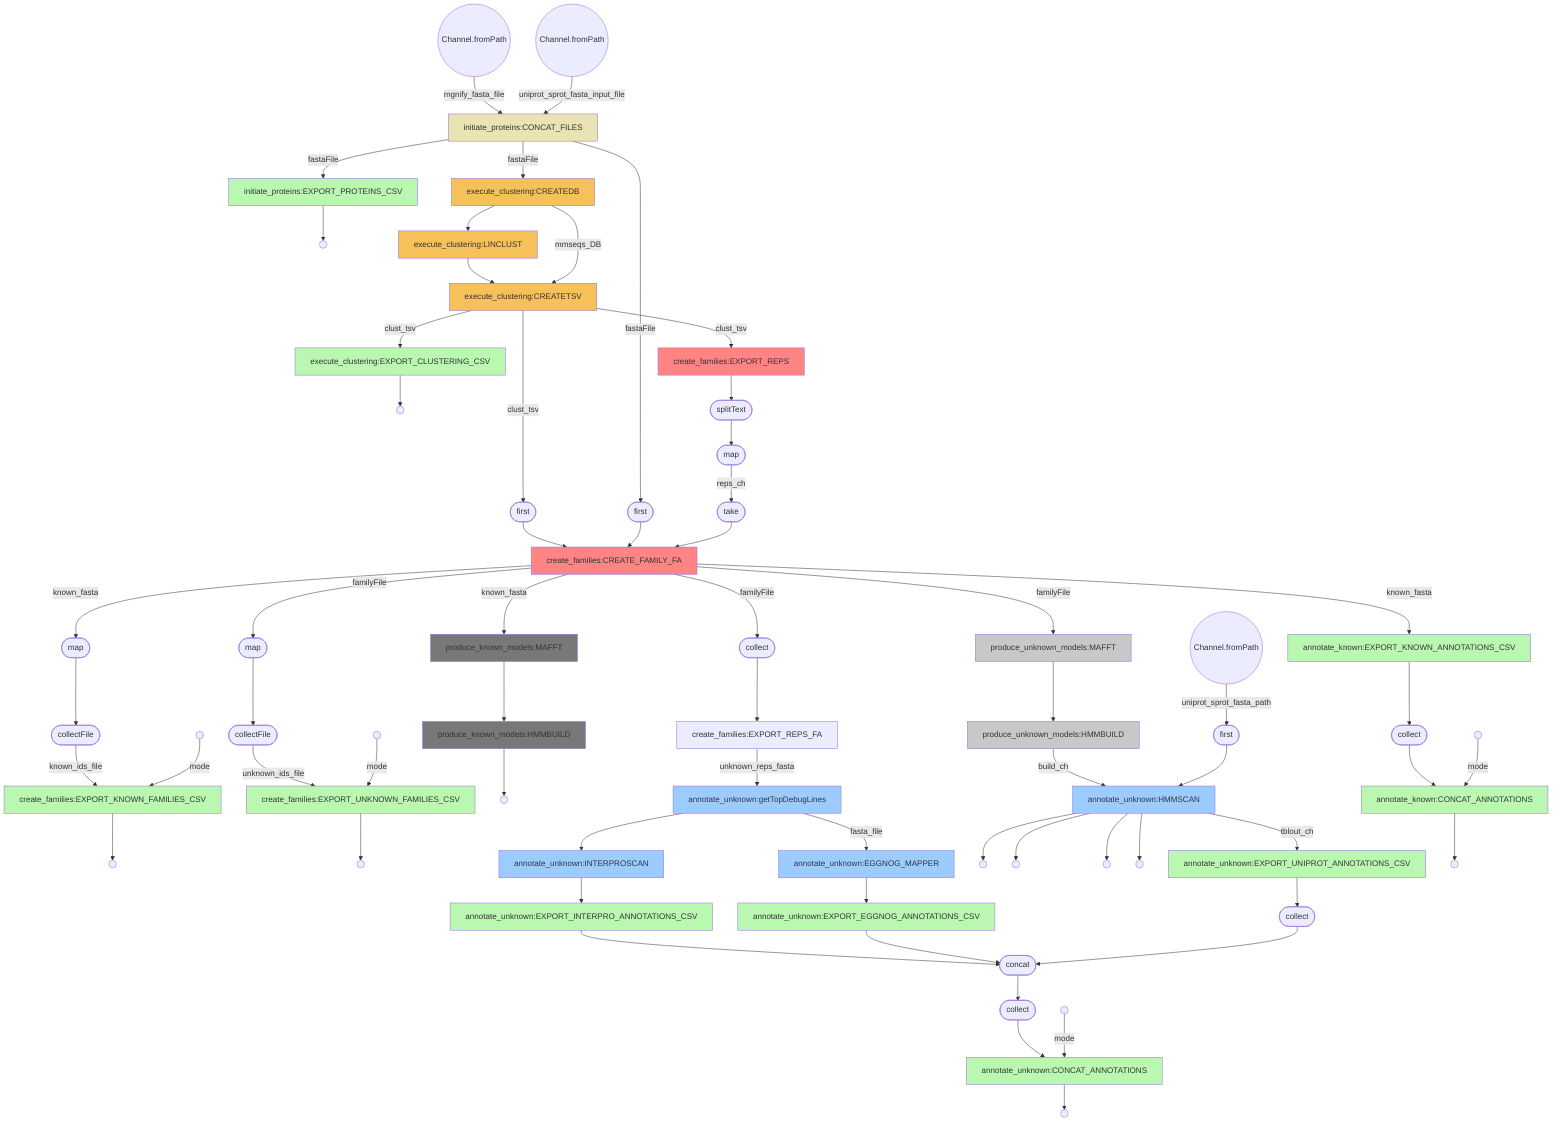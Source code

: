flowchart TD
    p0((Channel.fromPath))
    p1((Channel.fromPath))
    p2[initiate_proteins:CONCAT_FILES]
    style p2 fill:#eae3b3
    p3[initiate_proteins:EXPORT_PROTEINS_CSV]
    style p3 fill:#baf8b1
    p4(( ))
    p5[execute_clustering:CREATEDB]
    style p5 fill:#f5c158
    p6[execute_clustering:LINCLUST]
    style p6 fill:#f5c158
    p7[execute_clustering:CREATETSV]
    style p7 fill:#f5c158
    p8[execute_clustering:EXPORT_CLUSTERING_CSV]
    style p8 fill:#baf8b1
    p9(( ))
    p10[create_families:EXPORT_REPS]
    style p10 fill:#ff8585
    p11([splitText])
    p12([map])
    p13([first])
    p14([first])
    p15([take])
    p16[create_families:CREATE_FAMILY_FA]
    style p16 fill:#ff8585
    p17([map])
    p18([collectFile])
    p19(( ))
    p20[create_families:EXPORT_KNOWN_FAMILIES_CSV]
    style p20 fill:#baf8b1
    p21(( ))
    p22([collect])
    p23[create_families:EXPORT_REPS_FA]
    p24([map])
    p25([collectFile])
    p26(( ))
    p27[create_families:EXPORT_UNKNOWN_FAMILIES_CSV]
    style p27 fill:#baf8b1
    p28(( ))
    p29[produce_unknown_models:MAFFT]
    style p29 fill:#c8c8c8
    p30[produce_unknown_models:HMMBUILD]
    style p30 fill:#c8c8c8
    p31[produce_known_models:MAFFT]
    style p31 fill:#787878
    p32[produce_known_models:HMMBUILD]
    style p32 fill:#787878
    p33(( ))
    p34((Channel.fromPath))
    p35[annotate_unknown:getTopDebugLines]
    style p35 fill:#9cccff
    p36[annotate_unknown:INTERPROSCAN]
    style p36 fill:#9cccff
    p37[annotate_unknown:EGGNOG_MAPPER]
    style p37 fill:#9cccff
    p38([first])
    p39[annotate_unknown:HMMSCAN]
    style p39 fill:#9cccff
    p40(( ))
    p41(( ))
    p42(( ))
    p43(( ))
    p44[annotate_unknown:EXPORT_INTERPRO_ANNOTATIONS_CSV]
    style p44 fill:#baf8b1
    p45[annotate_unknown:EXPORT_EGGNOG_ANNOTATIONS_CSV]
    style p45 fill:#baf8b1
    p46[annotate_unknown:EXPORT_UNIPROT_ANNOTATIONS_CSV]
    style p46 fill:#baf8b1
    p47([collect])
    p48([concat])
    p49([collect])
    p50(( ))
    p51[annotate_unknown:CONCAT_ANNOTATIONS]
    style p51 fill:#baf8b1
    p52(( ))
    p53[annotate_known:EXPORT_KNOWN_ANNOTATIONS_CSV]
    style p53 fill:#baf8b1
    p54([collect])
    p55(( ))
    p56[annotate_known:CONCAT_ANNOTATIONS]
    style p56 fill:#baf8b1
    p57(( ))
    p0 -->|mgnify_fasta_file| p2
    p1 -->|uniprot_sprot_fasta_input_file| p2
    p2 -->|fastaFile| p3
    p3 --> p4
    p2 -->|fastaFile| p5
    p5 --> p6
    p6 --> p7
    p5 -->|mmseqs_DB| p7
    p7 -->|clust_tsv| p8
    p8 --> p9
    p7 -->|clust_tsv| p10
    p10 --> p11
    p11 --> p12
    p12 -->|reps_ch| p15
    p7 -->|clust_tsv| p13
    p13 --> p16
    p2 -->|fastaFile| p14
    p14 --> p16
    p15 --> p16
    p16 -->|known_fasta| p17
    p16 -->|familyFile| p22
    p17 --> p18
    p18 -->|known_ids_file| p20
    p19 -->|mode| p20
    p20 --> p21
    p22 --> p23
    p23 -->|unknown_reps_fasta| p35
    p16 -->|familyFile| p24
    p24 --> p25
    p25 -->|unknown_ids_file| p27
    p26 -->|mode| p27
    p27 --> p28
    p16 -->|familyFile| p29
    p29 --> p30
    p30 -->|build_ch| p39
    p16 -->|known_fasta| p31
    p31 --> p32
    p32 --> p33
    p34 -->|uniprot_sprot_fasta_path| p38
    p35 --> p36
    p36 --> p44
    p35 -->|fasta_file| p37
    p37 --> p45
    p38 --> p39
    p39 --> p43
    p39 --> p42
    p39 --> p41
    p39 --> p40
    p39 -->|tblout_ch| p46
    p44 --> p48
    p45 --> p48
    p46 --> p47
    p47 --> p48
    p48 --> p49
    p49 --> p51
    p50 -->|mode| p51
    p51 --> p52
    p16 -->|known_fasta| p53
    p53 --> p54
    p54 --> p56
    p55 -->|mode| p56
    p56 --> p57